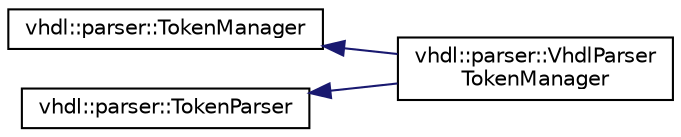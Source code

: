 digraph "类继承关系图"
{
 // INTERACTIVE_SVG=YES
 // LATEX_PDF_SIZE
  edge [fontname="Helvetica",fontsize="10",labelfontname="Helvetica",labelfontsize="10"];
  node [fontname="Helvetica",fontsize="10",shape=record];
  rankdir="LR";
  Node96 [label="vhdl::parser::TokenManager",height=0.2,width=0.4,color="black", fillcolor="white", style="filled",URL="$d3/d2c/classvhdl_1_1parser_1_1_token_manager.html",tooltip="An implementation for this interface is generated by JavaCCParser."];
  Node96 -> Node1 [dir="back",color="midnightblue",fontsize="10",style="solid",fontname="Helvetica"];
  Node1 [label="vhdl::parser::VhdlParser\lTokenManager",height=0.2,width=0.4,color="black", fillcolor="white", style="filled",URL="$d4/d48/classvhdl_1_1parser_1_1_vhdl_parser_token_manager.html",tooltip="Token Manager."];
  Node0 [label="vhdl::parser::TokenParser",height=0.2,width=0.4,color="black", fillcolor="white", style="filled",URL="$d8/d73/classvhdl_1_1parser_1_1_token_parser.html",tooltip=" "];
  Node0 -> Node1 [dir="back",color="midnightblue",fontsize="10",style="solid",fontname="Helvetica"];
}
